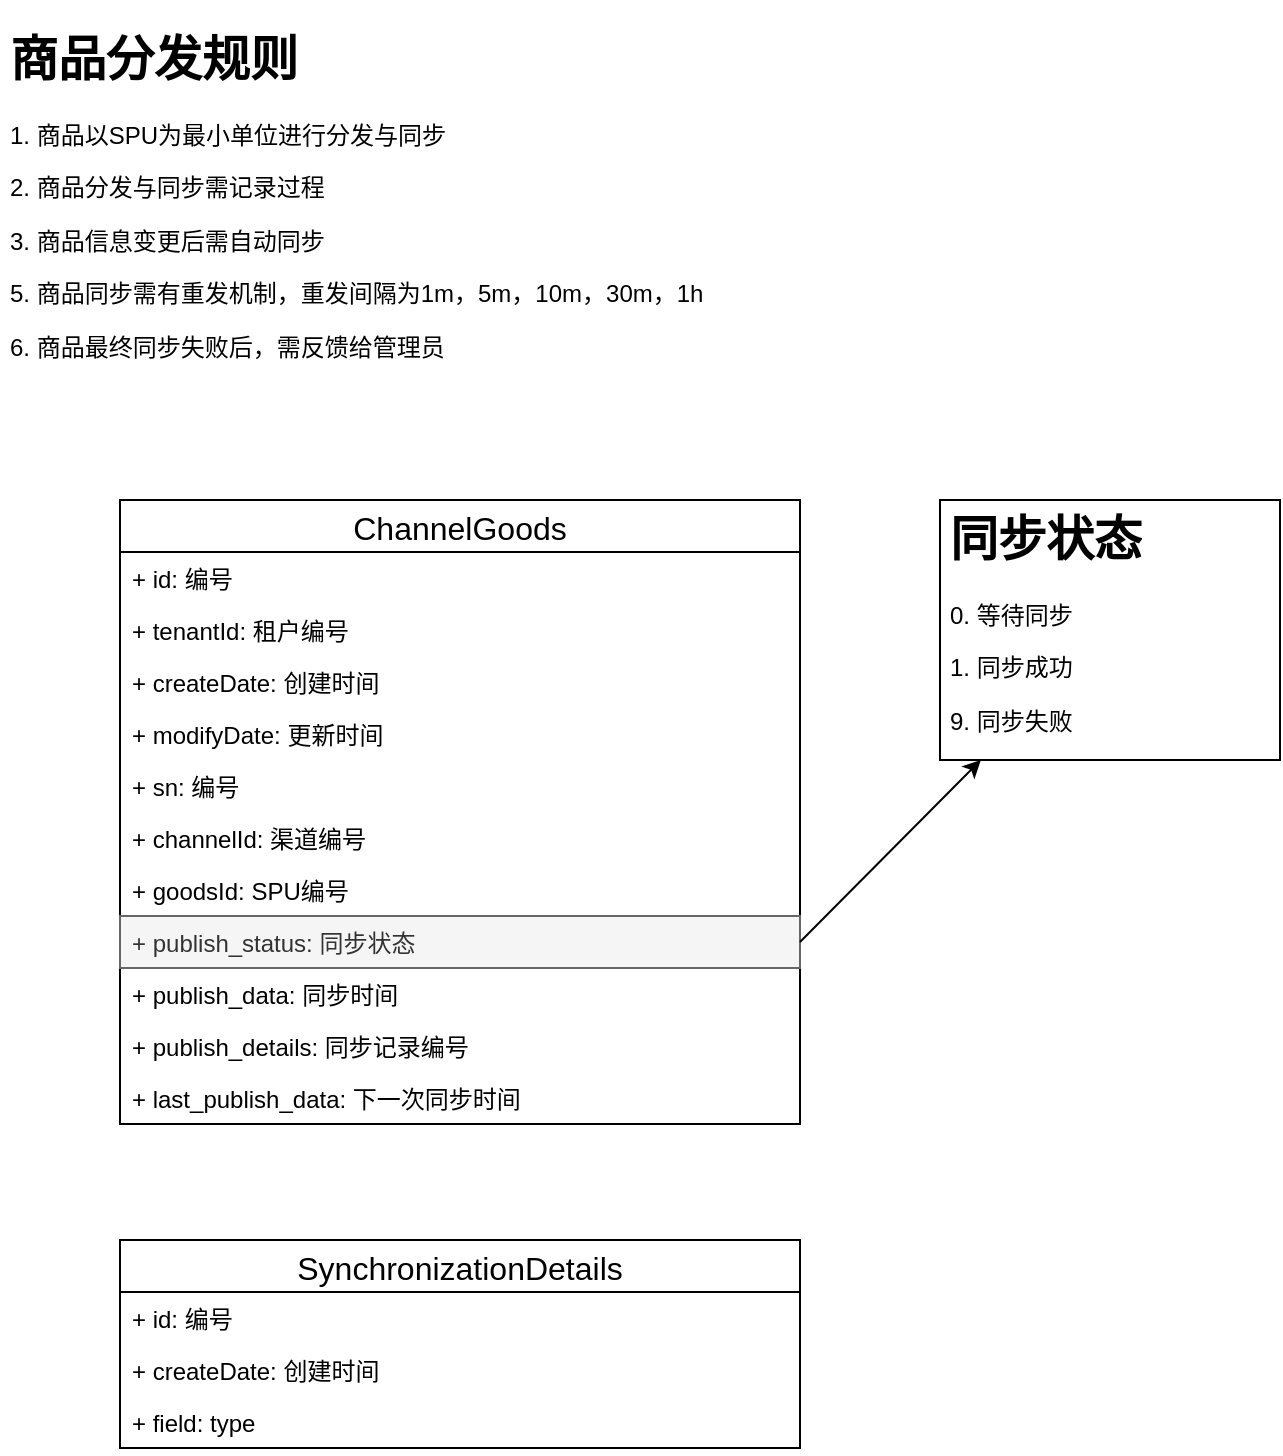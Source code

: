<mxfile version="14.4.9" type="github">
  <diagram id="xK08Ivj7hz9250jyhYq4" name="第 1 页">
    <mxGraphModel dx="1180" dy="1079" grid="1" gridSize="10" guides="1" tooltips="1" connect="1" arrows="1" fold="1" page="1" pageScale="1" pageWidth="827" pageHeight="1169" math="0" shadow="0">
      <root>
        <mxCell id="0" />
        <mxCell id="1" parent="0" />
        <mxCell id="xwSyB9ODohMHiWN5FR5v-8" value="&lt;h1&gt;商品分发规则&lt;/h1&gt;&lt;p&gt;1. 商品以SPU为最小单位进行分发与同步&lt;/p&gt;&lt;p&gt;2. 商品分发与同步需记录过程&lt;/p&gt;&lt;p&gt;3. 商品信息变更后需自动同步&lt;/p&gt;&lt;p&gt;5. 商品同步需有重发机制，重发间隔为1m，5m，10m，30m，1h&lt;/p&gt;&lt;p&gt;6. 商品最终同步失败后，需反馈给管理员&lt;/p&gt;" style="text;html=1;strokeColor=none;fillColor=none;spacing=5;spacingTop=-20;whiteSpace=wrap;overflow=hidden;rounded=0;" vertex="1" parent="1">
          <mxGeometry x="30" y="30" width="420" height="180" as="geometry" />
        </mxCell>
        <mxCell id="xwSyB9ODohMHiWN5FR5v-13" value="ChannelGoods" style="swimlane;fontStyle=0;childLayout=stackLayout;horizontal=1;startSize=26;fillColor=none;horizontalStack=0;resizeParent=1;resizeParentMax=0;resizeLast=0;collapsible=1;marginBottom=0;fontSize=16;" vertex="1" parent="1">
          <mxGeometry x="90" y="270" width="340" height="312" as="geometry">
            <mxRectangle x="30" y="250" width="110" height="26" as="alternateBounds" />
          </mxGeometry>
        </mxCell>
        <mxCell id="xwSyB9ODohMHiWN5FR5v-14" value="+ id: 编号" style="text;strokeColor=none;fillColor=none;align=left;verticalAlign=top;spacingLeft=4;spacingRight=4;overflow=hidden;rotatable=0;points=[[0,0.5],[1,0.5]];portConstraint=eastwest;" vertex="1" parent="xwSyB9ODohMHiWN5FR5v-13">
          <mxGeometry y="26" width="340" height="26" as="geometry" />
        </mxCell>
        <mxCell id="xwSyB9ODohMHiWN5FR5v-15" value="+ tenantId: 租户编号" style="text;strokeColor=none;fillColor=none;align=left;verticalAlign=top;spacingLeft=4;spacingRight=4;overflow=hidden;rotatable=0;points=[[0,0.5],[1,0.5]];portConstraint=eastwest;" vertex="1" parent="xwSyB9ODohMHiWN5FR5v-13">
          <mxGeometry y="52" width="340" height="26" as="geometry" />
        </mxCell>
        <mxCell id="xwSyB9ODohMHiWN5FR5v-16" value="+ createDate: 创建时间" style="text;strokeColor=none;fillColor=none;align=left;verticalAlign=top;spacingLeft=4;spacingRight=4;overflow=hidden;rotatable=0;points=[[0,0.5],[1,0.5]];portConstraint=eastwest;" vertex="1" parent="xwSyB9ODohMHiWN5FR5v-13">
          <mxGeometry y="78" width="340" height="26" as="geometry" />
        </mxCell>
        <mxCell id="xwSyB9ODohMHiWN5FR5v-17" value="+ modifyDate: 更新时间" style="text;strokeColor=none;fillColor=none;align=left;verticalAlign=top;spacingLeft=4;spacingRight=4;overflow=hidden;rotatable=0;points=[[0,0.5],[1,0.5]];portConstraint=eastwest;" vertex="1" parent="xwSyB9ODohMHiWN5FR5v-13">
          <mxGeometry y="104" width="340" height="26" as="geometry" />
        </mxCell>
        <mxCell id="xwSyB9ODohMHiWN5FR5v-18" value="+ sn: 编号" style="text;strokeColor=none;fillColor=none;align=left;verticalAlign=top;spacingLeft=4;spacingRight=4;overflow=hidden;rotatable=0;points=[[0,0.5],[1,0.5]];portConstraint=eastwest;" vertex="1" parent="xwSyB9ODohMHiWN5FR5v-13">
          <mxGeometry y="130" width="340" height="26" as="geometry" />
        </mxCell>
        <mxCell id="xwSyB9ODohMHiWN5FR5v-19" value="+ channelId: 渠道编号" style="text;strokeColor=none;fillColor=none;align=left;verticalAlign=top;spacingLeft=4;spacingRight=4;overflow=hidden;rotatable=0;points=[[0,0.5],[1,0.5]];portConstraint=eastwest;" vertex="1" parent="xwSyB9ODohMHiWN5FR5v-13">
          <mxGeometry y="156" width="340" height="26" as="geometry" />
        </mxCell>
        <mxCell id="xwSyB9ODohMHiWN5FR5v-20" value="+ goodsId: SPU编号" style="text;strokeColor=none;fillColor=none;align=left;verticalAlign=top;spacingLeft=4;spacingRight=4;overflow=hidden;rotatable=0;points=[[0,0.5],[1,0.5]];portConstraint=eastwest;" vertex="1" parent="xwSyB9ODohMHiWN5FR5v-13">
          <mxGeometry y="182" width="340" height="26" as="geometry" />
        </mxCell>
        <mxCell id="xwSyB9ODohMHiWN5FR5v-21" value="+ publish_status: 同步状态" style="text;strokeColor=#666666;fillColor=#f5f5f5;align=left;verticalAlign=top;spacingLeft=4;spacingRight=4;overflow=hidden;rotatable=0;points=[[0,0.5],[1,0.5]];portConstraint=eastwest;fontColor=#333333;" vertex="1" parent="xwSyB9ODohMHiWN5FR5v-13">
          <mxGeometry y="208" width="340" height="26" as="geometry" />
        </mxCell>
        <mxCell id="xwSyB9ODohMHiWN5FR5v-22" value="+ publish_data: 同步时间" style="text;strokeColor=none;fillColor=none;align=left;verticalAlign=top;spacingLeft=4;spacingRight=4;overflow=hidden;rotatable=0;points=[[0,0.5],[1,0.5]];portConstraint=eastwest;" vertex="1" parent="xwSyB9ODohMHiWN5FR5v-13">
          <mxGeometry y="234" width="340" height="26" as="geometry" />
        </mxCell>
        <mxCell id="xwSyB9ODohMHiWN5FR5v-29" value="+ publish_details: 同步记录编号" style="text;strokeColor=none;fillColor=none;align=left;verticalAlign=top;spacingLeft=4;spacingRight=4;overflow=hidden;rotatable=0;points=[[0,0.5],[1,0.5]];portConstraint=eastwest;" vertex="1" parent="xwSyB9ODohMHiWN5FR5v-13">
          <mxGeometry y="260" width="340" height="26" as="geometry" />
        </mxCell>
        <mxCell id="xwSyB9ODohMHiWN5FR5v-28" value="+ last_publish_data: 下一次同步时间" style="text;strokeColor=none;fillColor=none;align=left;verticalAlign=top;spacingLeft=4;spacingRight=4;overflow=hidden;rotatable=0;points=[[0,0.5],[1,0.5]];portConstraint=eastwest;" vertex="1" parent="xwSyB9ODohMHiWN5FR5v-13">
          <mxGeometry y="286" width="340" height="26" as="geometry" />
        </mxCell>
        <mxCell id="xwSyB9ODohMHiWN5FR5v-25" value="&lt;h1&gt;同步状态&lt;/h1&gt;&lt;p&gt;0. 等待同步&lt;/p&gt;&lt;p&gt;1. 同步成功&lt;/p&gt;&lt;p&gt;9. 同步失败&lt;/p&gt;" style="text;html=1;fillColor=none;spacing=5;spacingTop=-20;whiteSpace=wrap;overflow=hidden;rounded=0;strokeColor=#000000;" vertex="1" parent="1">
          <mxGeometry x="500" y="270" width="170" height="130" as="geometry" />
        </mxCell>
        <mxCell id="xwSyB9ODohMHiWN5FR5v-26" style="rounded=0;orthogonalLoop=1;jettySize=auto;html=1;exitX=1;exitY=0.5;exitDx=0;exitDy=0;" edge="1" parent="1" source="xwSyB9ODohMHiWN5FR5v-21" target="xwSyB9ODohMHiWN5FR5v-25">
          <mxGeometry relative="1" as="geometry">
            <mxPoint x="340" y="491" as="targetPoint" />
          </mxGeometry>
        </mxCell>
        <mxCell id="xwSyB9ODohMHiWN5FR5v-30" value="SynchronizationDetails" style="swimlane;fontStyle=0;childLayout=stackLayout;horizontal=1;startSize=26;fillColor=none;horizontalStack=0;resizeParent=1;resizeParentMax=0;resizeLast=0;collapsible=1;marginBottom=0;strokeColor=#000000;fontSize=16;" vertex="1" parent="1">
          <mxGeometry x="90" y="640" width="340" height="104" as="geometry" />
        </mxCell>
        <mxCell id="xwSyB9ODohMHiWN5FR5v-31" value="+ id: 编号" style="text;strokeColor=none;fillColor=none;align=left;verticalAlign=top;spacingLeft=4;spacingRight=4;overflow=hidden;rotatable=0;points=[[0,0.5],[1,0.5]];portConstraint=eastwest;" vertex="1" parent="xwSyB9ODohMHiWN5FR5v-30">
          <mxGeometry y="26" width="340" height="26" as="geometry" />
        </mxCell>
        <mxCell id="xwSyB9ODohMHiWN5FR5v-32" value="+ createDate: 创建时间" style="text;strokeColor=none;fillColor=none;align=left;verticalAlign=top;spacingLeft=4;spacingRight=4;overflow=hidden;rotatable=0;points=[[0,0.5],[1,0.5]];portConstraint=eastwest;" vertex="1" parent="xwSyB9ODohMHiWN5FR5v-30">
          <mxGeometry y="52" width="340" height="26" as="geometry" />
        </mxCell>
        <mxCell id="xwSyB9ODohMHiWN5FR5v-33" value="+ field: type" style="text;strokeColor=none;fillColor=none;align=left;verticalAlign=top;spacingLeft=4;spacingRight=4;overflow=hidden;rotatable=0;points=[[0,0.5],[1,0.5]];portConstraint=eastwest;" vertex="1" parent="xwSyB9ODohMHiWN5FR5v-30">
          <mxGeometry y="78" width="340" height="26" as="geometry" />
        </mxCell>
      </root>
    </mxGraphModel>
  </diagram>
</mxfile>
